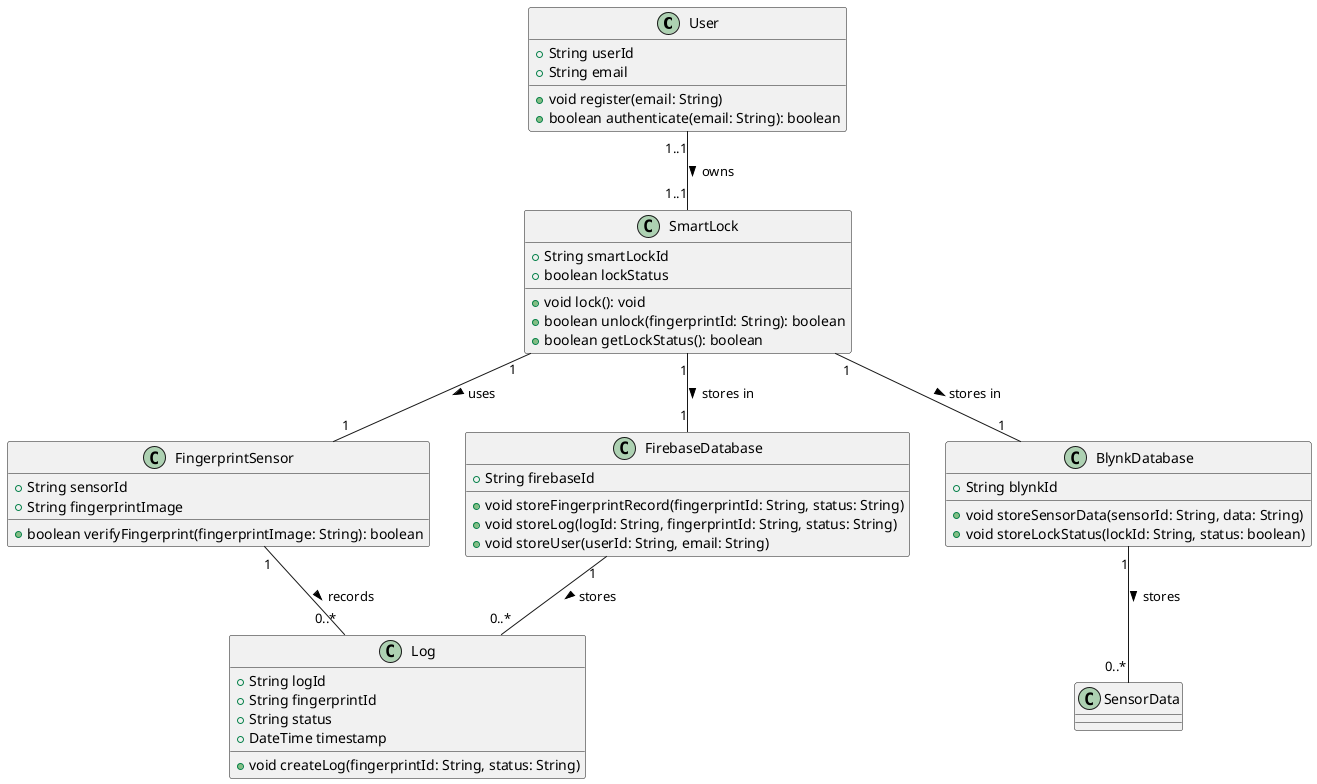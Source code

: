 @startuml Smart-Lock

' User Class - เก็บข้อมูลผู้ใช้
class User {
  +String userId
  +String email
  +void register(email: String)
  +boolean authenticate(email: String): boolean
}

' SmartLock Class - เก็บข้อมูล Smart Lock
class SmartLock {
  +String smartLockId
  +boolean lockStatus
  +void lock(): void
  +boolean unlock(fingerprintId: String): boolean
  +boolean getLockStatus(): boolean
}

' FingerprintSensor Class - เก็บข้อมูลการสแกนนิ้ว
class FingerprintSensor {
  +String sensorId
  +String fingerprintImage
  +boolean verifyFingerprint(fingerprintImage: String): boolean
}

' FirebaseDatabase Class - เก็บข้อมูลใน Firebase
class FirebaseDatabase {
  +String firebaseId
  +void storeFingerprintRecord(fingerprintId: String, status: String)
  +void storeLog(logId: String, fingerprintId: String, status: String)
  +void storeUser(userId: String, email: String)
}

' BlynkDatabase Class - เก็บข้อมูล Real-time เช่น Sensor Data
class BlynkDatabase {
  +String blynkId
  +void storeSensorData(sensorId: String, data: String)
  +void storeLockStatus(lockId: String, status: boolean)
}

' Log Class - เก็บข้อมูลการบันทึกการใช้งาน
class Log {
  +String logId
  +String fingerprintId
  +String status
  +DateTime timestamp
  +void createLog(fingerprintId: String, status: String)
}

' ความสัมพันธ์
User "1..1" -- "1..1" SmartLock : owns >
SmartLock "1" -- "1" FingerprintSensor : uses >
SmartLock "1" -- "1" FirebaseDatabase : stores in >
SmartLock "1" -- "1" BlynkDatabase : stores in >
FingerprintSensor "1" -- "0..*" Log : records >
FirebaseDatabase "1" -- "0..*" Log : stores >
BlynkDatabase "1" -- "0..*" SensorData : stores >

@enduml
